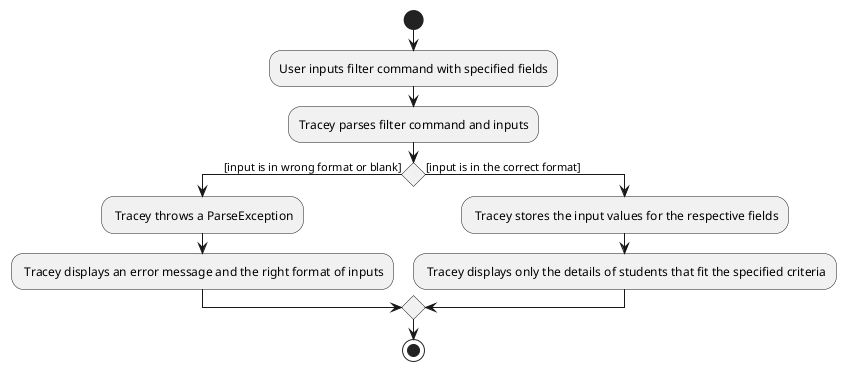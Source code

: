@startuml
'https://plantuml.com/activity-diagram-beta

start
:User inputs filter command with specified fields;
:Tracey parses filter command and inputs;
if () then ([input is in wrong format or blank])
: Tracey throws a ParseException;
: Tracey displays an error message and the right format of inputs;
else ([input is in the correct format])
: Tracey stores the input values for the respective fields;
: Tracey displays only the details of students that fit the specified criteria;
endif

stop

@enduml
